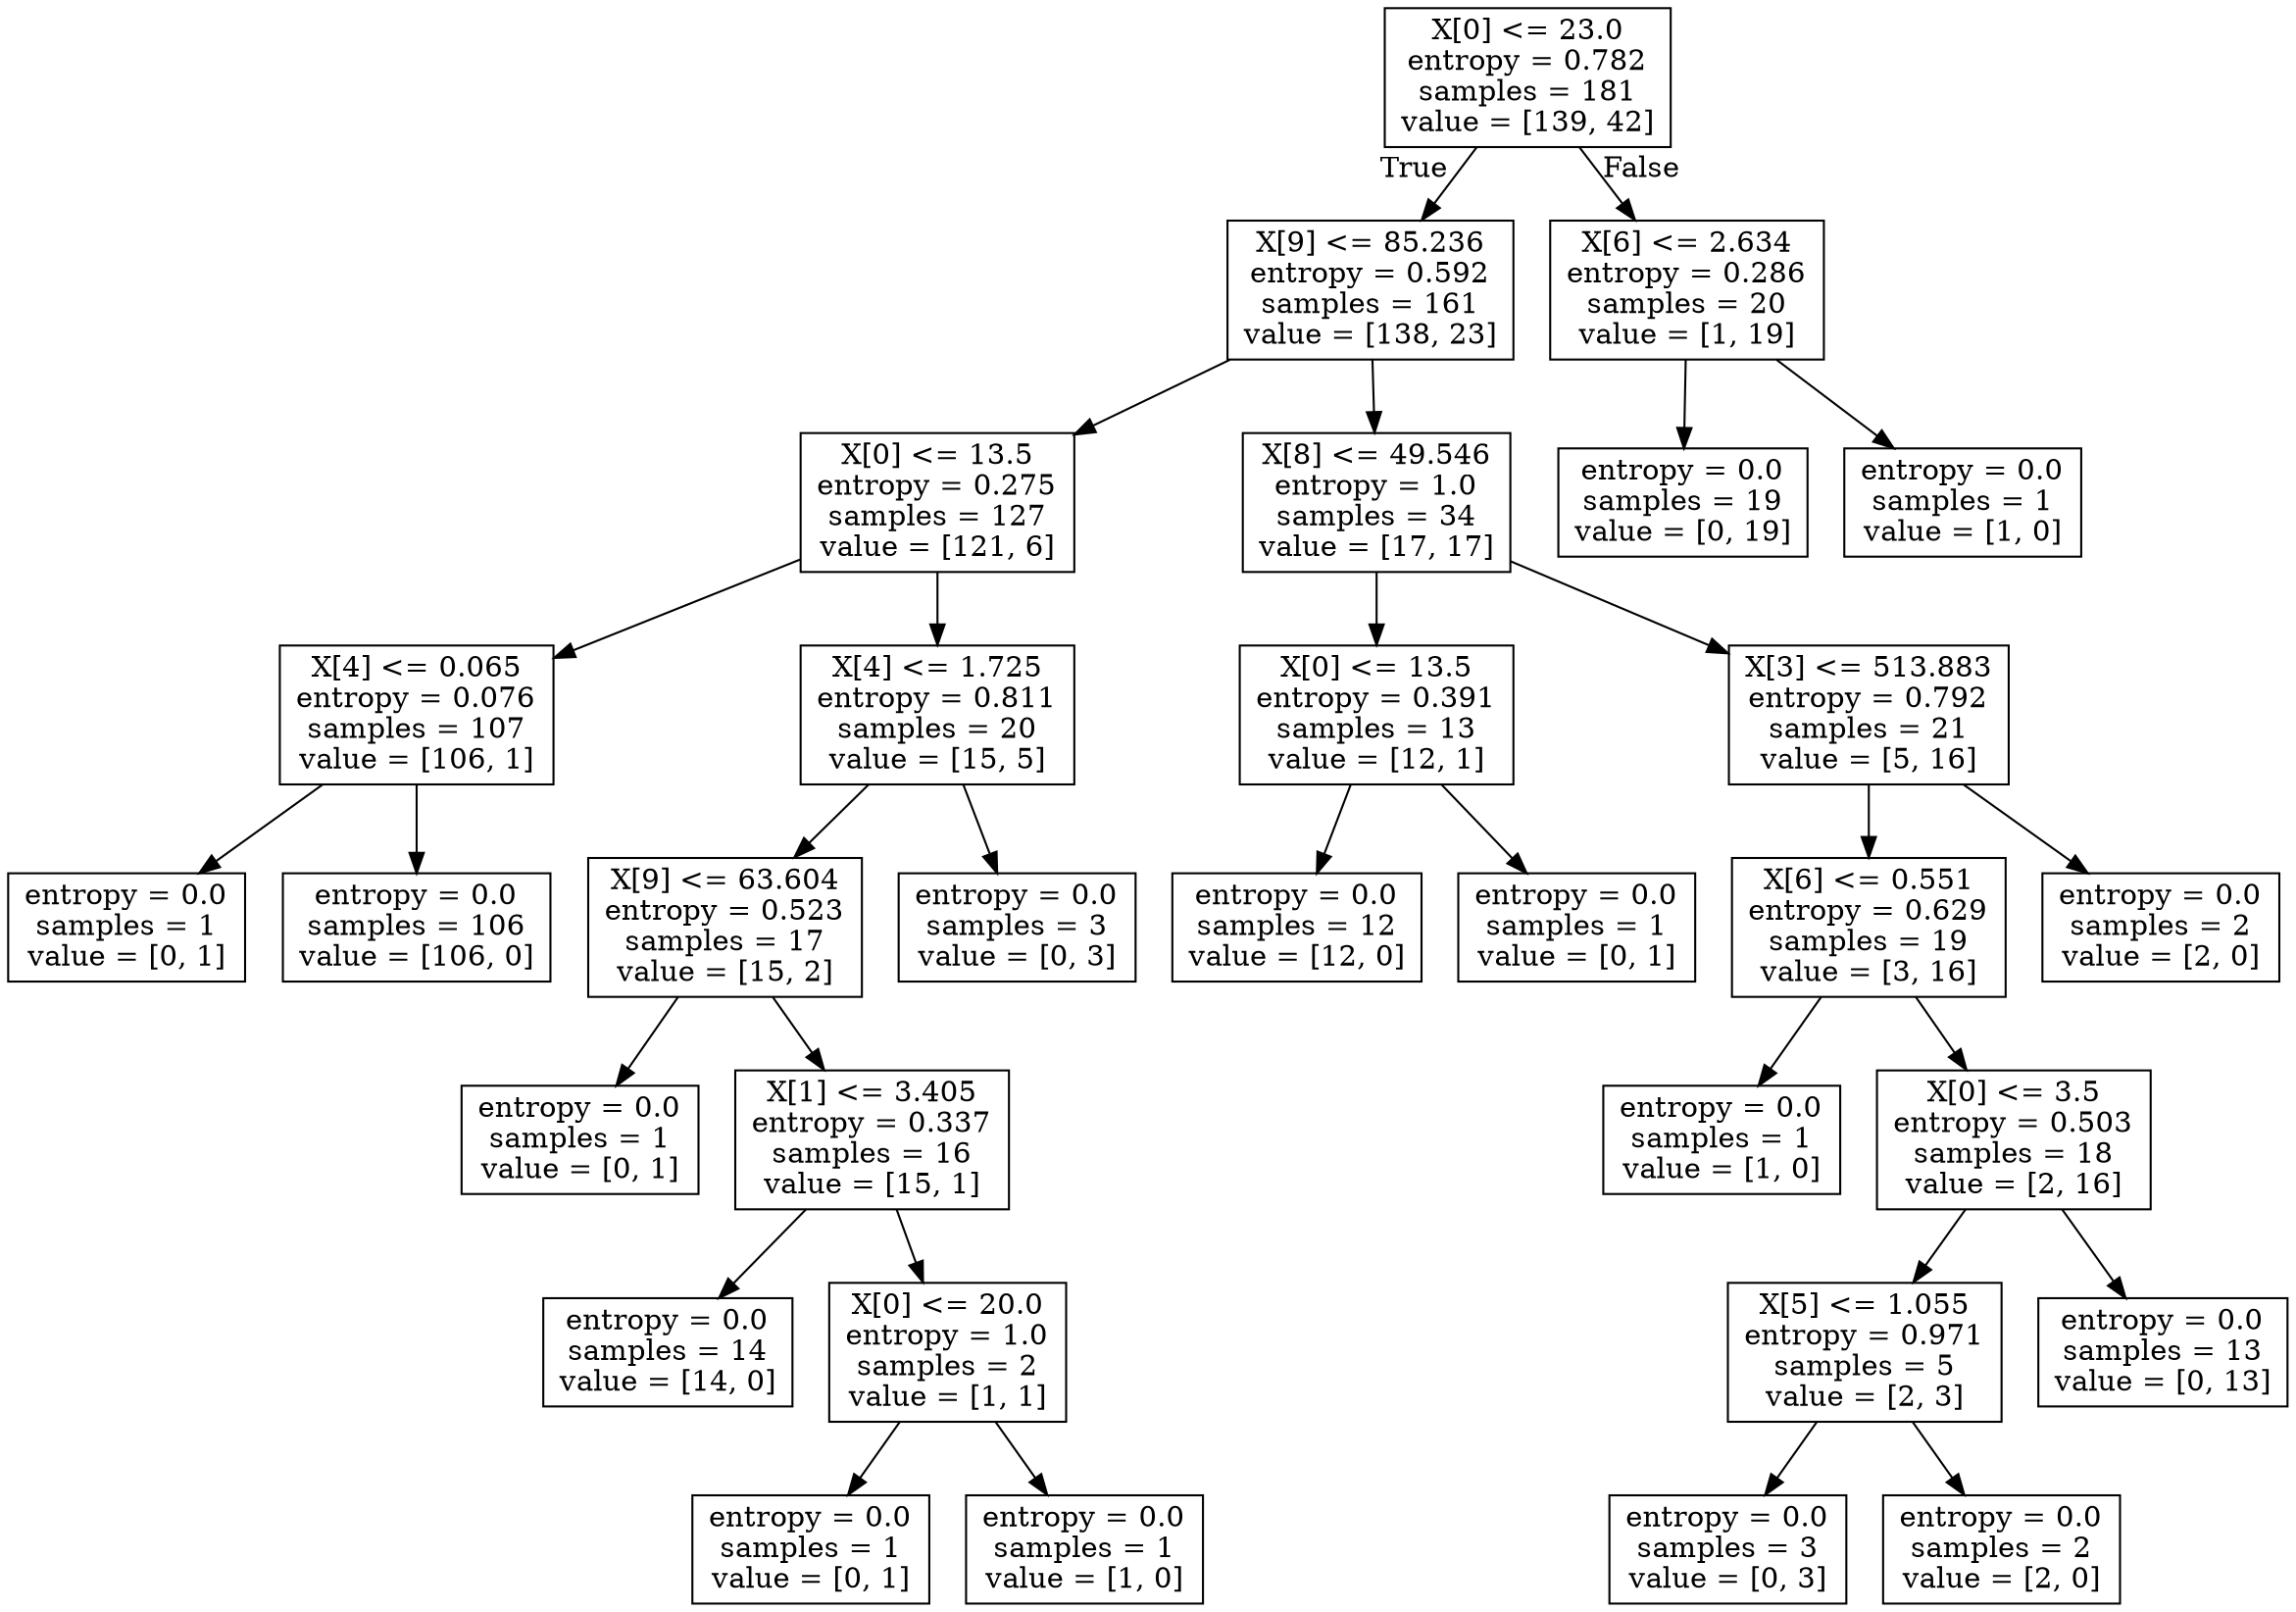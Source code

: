 digraph Tree {
node [shape=box] ;
0 [label="X[0] <= 23.0\nentropy = 0.782\nsamples = 181\nvalue = [139, 42]"] ;
1 [label="X[9] <= 85.236\nentropy = 0.592\nsamples = 161\nvalue = [138, 23]"] ;
0 -> 1 [labeldistance=2.5, labelangle=45, headlabel="True"] ;
2 [label="X[0] <= 13.5\nentropy = 0.275\nsamples = 127\nvalue = [121, 6]"] ;
1 -> 2 ;
3 [label="X[4] <= 0.065\nentropy = 0.076\nsamples = 107\nvalue = [106, 1]"] ;
2 -> 3 ;
4 [label="entropy = 0.0\nsamples = 1\nvalue = [0, 1]"] ;
3 -> 4 ;
5 [label="entropy = 0.0\nsamples = 106\nvalue = [106, 0]"] ;
3 -> 5 ;
6 [label="X[4] <= 1.725\nentropy = 0.811\nsamples = 20\nvalue = [15, 5]"] ;
2 -> 6 ;
7 [label="X[9] <= 63.604\nentropy = 0.523\nsamples = 17\nvalue = [15, 2]"] ;
6 -> 7 ;
8 [label="entropy = 0.0\nsamples = 1\nvalue = [0, 1]"] ;
7 -> 8 ;
9 [label="X[1] <= 3.405\nentropy = 0.337\nsamples = 16\nvalue = [15, 1]"] ;
7 -> 9 ;
10 [label="entropy = 0.0\nsamples = 14\nvalue = [14, 0]"] ;
9 -> 10 ;
11 [label="X[0] <= 20.0\nentropy = 1.0\nsamples = 2\nvalue = [1, 1]"] ;
9 -> 11 ;
12 [label="entropy = 0.0\nsamples = 1\nvalue = [0, 1]"] ;
11 -> 12 ;
13 [label="entropy = 0.0\nsamples = 1\nvalue = [1, 0]"] ;
11 -> 13 ;
14 [label="entropy = 0.0\nsamples = 3\nvalue = [0, 3]"] ;
6 -> 14 ;
15 [label="X[8] <= 49.546\nentropy = 1.0\nsamples = 34\nvalue = [17, 17]"] ;
1 -> 15 ;
16 [label="X[0] <= 13.5\nentropy = 0.391\nsamples = 13\nvalue = [12, 1]"] ;
15 -> 16 ;
17 [label="entropy = 0.0\nsamples = 12\nvalue = [12, 0]"] ;
16 -> 17 ;
18 [label="entropy = 0.0\nsamples = 1\nvalue = [0, 1]"] ;
16 -> 18 ;
19 [label="X[3] <= 513.883\nentropy = 0.792\nsamples = 21\nvalue = [5, 16]"] ;
15 -> 19 ;
20 [label="X[6] <= 0.551\nentropy = 0.629\nsamples = 19\nvalue = [3, 16]"] ;
19 -> 20 ;
21 [label="entropy = 0.0\nsamples = 1\nvalue = [1, 0]"] ;
20 -> 21 ;
22 [label="X[0] <= 3.5\nentropy = 0.503\nsamples = 18\nvalue = [2, 16]"] ;
20 -> 22 ;
23 [label="X[5] <= 1.055\nentropy = 0.971\nsamples = 5\nvalue = [2, 3]"] ;
22 -> 23 ;
24 [label="entropy = 0.0\nsamples = 3\nvalue = [0, 3]"] ;
23 -> 24 ;
25 [label="entropy = 0.0\nsamples = 2\nvalue = [2, 0]"] ;
23 -> 25 ;
26 [label="entropy = 0.0\nsamples = 13\nvalue = [0, 13]"] ;
22 -> 26 ;
27 [label="entropy = 0.0\nsamples = 2\nvalue = [2, 0]"] ;
19 -> 27 ;
28 [label="X[6] <= 2.634\nentropy = 0.286\nsamples = 20\nvalue = [1, 19]"] ;
0 -> 28 [labeldistance=2.5, labelangle=-45, headlabel="False"] ;
29 [label="entropy = 0.0\nsamples = 19\nvalue = [0, 19]"] ;
28 -> 29 ;
30 [label="entropy = 0.0\nsamples = 1\nvalue = [1, 0]"] ;
28 -> 30 ;
}